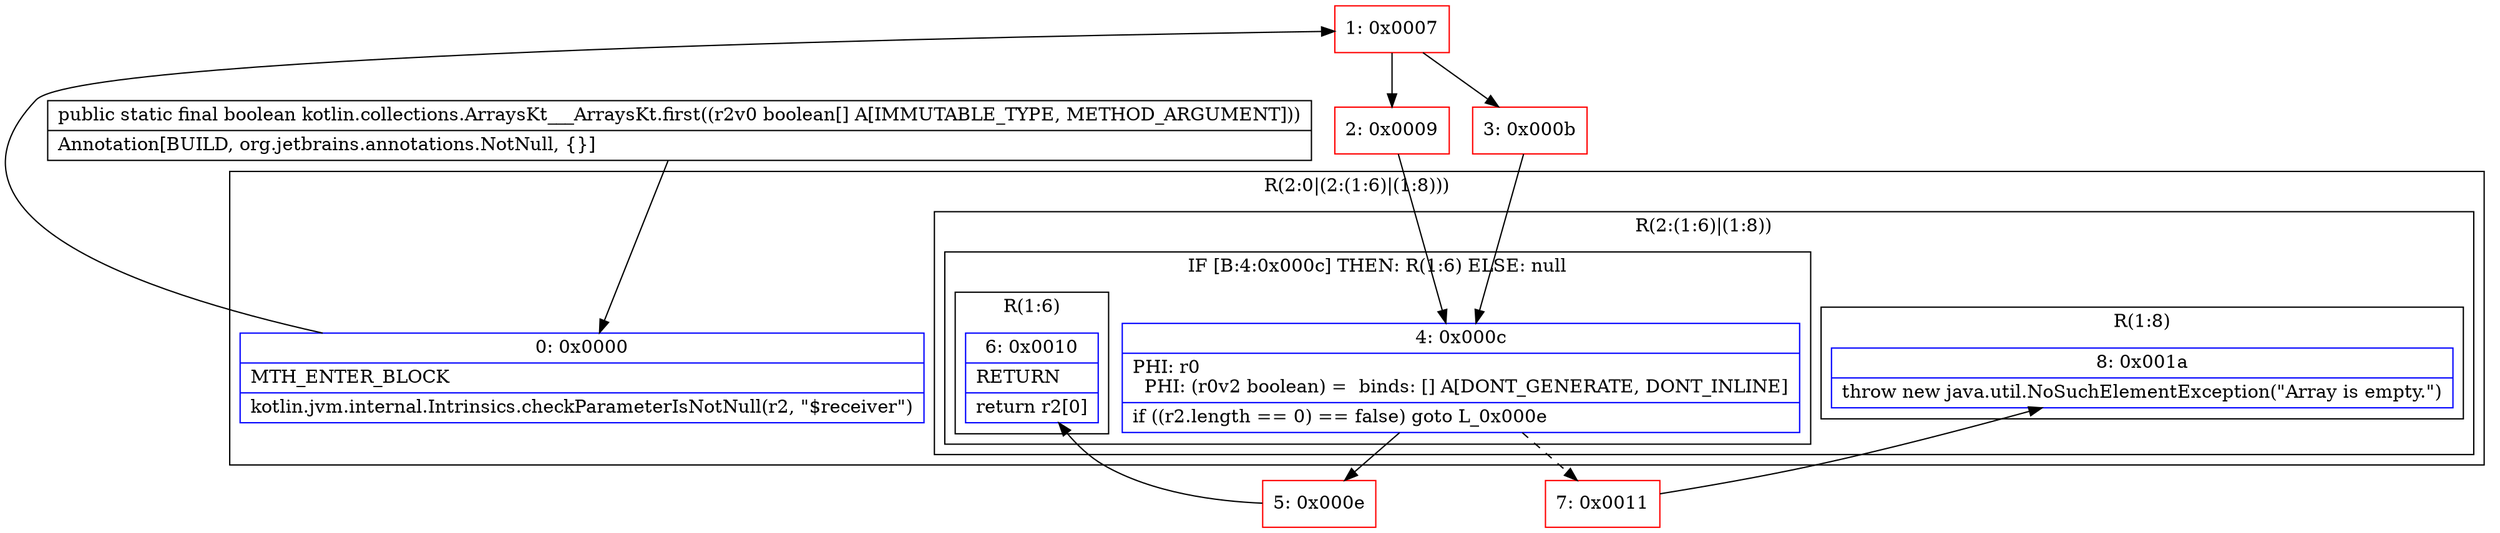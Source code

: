 digraph "CFG forkotlin.collections.ArraysKt___ArraysKt.first([Z)Z" {
subgraph cluster_Region_461571895 {
label = "R(2:0|(2:(1:6)|(1:8)))";
node [shape=record,color=blue];
Node_0 [shape=record,label="{0\:\ 0x0000|MTH_ENTER_BLOCK\l|kotlin.jvm.internal.Intrinsics.checkParameterIsNotNull(r2, \"$receiver\")\l}"];
subgraph cluster_Region_1074299838 {
label = "R(2:(1:6)|(1:8))";
node [shape=record,color=blue];
subgraph cluster_IfRegion_922090482 {
label = "IF [B:4:0x000c] THEN: R(1:6) ELSE: null";
node [shape=record,color=blue];
Node_4 [shape=record,label="{4\:\ 0x000c|PHI: r0 \l  PHI: (r0v2 boolean) =  binds: [] A[DONT_GENERATE, DONT_INLINE]\l|if ((r2.length == 0) == false) goto L_0x000e\l}"];
subgraph cluster_Region_2051009726 {
label = "R(1:6)";
node [shape=record,color=blue];
Node_6 [shape=record,label="{6\:\ 0x0010|RETURN\l|return r2[0]\l}"];
}
}
subgraph cluster_Region_2038883953 {
label = "R(1:8)";
node [shape=record,color=blue];
Node_8 [shape=record,label="{8\:\ 0x001a|throw new java.util.NoSuchElementException(\"Array is empty.\")\l}"];
}
}
}
Node_1 [shape=record,color=red,label="{1\:\ 0x0007}"];
Node_2 [shape=record,color=red,label="{2\:\ 0x0009}"];
Node_3 [shape=record,color=red,label="{3\:\ 0x000b}"];
Node_5 [shape=record,color=red,label="{5\:\ 0x000e}"];
Node_7 [shape=record,color=red,label="{7\:\ 0x0011}"];
MethodNode[shape=record,label="{public static final boolean kotlin.collections.ArraysKt___ArraysKt.first((r2v0 boolean[] A[IMMUTABLE_TYPE, METHOD_ARGUMENT]))  | Annotation[BUILD, org.jetbrains.annotations.NotNull, \{\}]\l}"];
MethodNode -> Node_0;
Node_0 -> Node_1;
Node_4 -> Node_5;
Node_4 -> Node_7[style=dashed];
Node_1 -> Node_2;
Node_1 -> Node_3;
Node_2 -> Node_4;
Node_3 -> Node_4;
Node_5 -> Node_6;
Node_7 -> Node_8;
}

